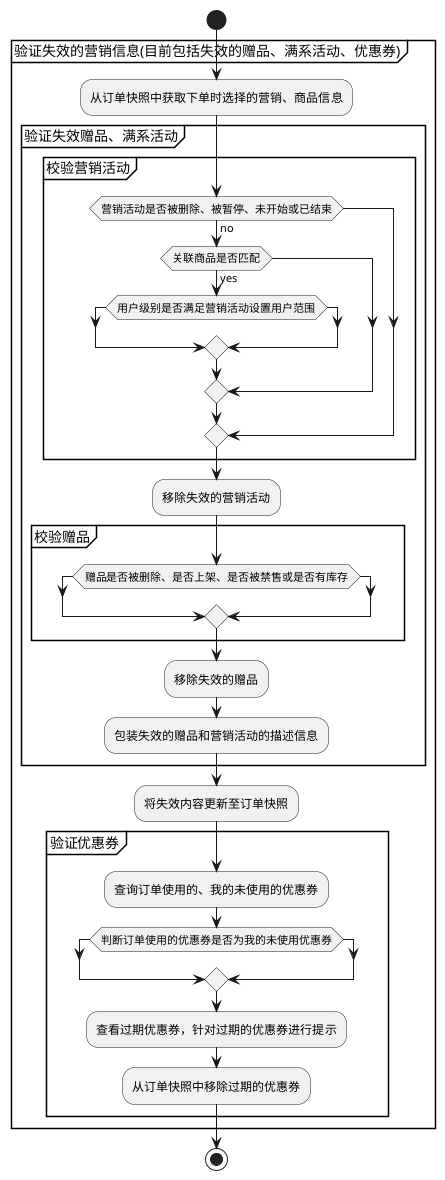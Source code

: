 @startuml
start
partition 验证失效的营销信息(目前包括失效的赠品、满系活动、优惠券) {
    :﻿从订单快照中获取下单时选择的营销、商品信息;
    partition ﻿验证失效赠品、满系活动 {
         partition ﻿﻿校验营销活动 {
            if (﻿营销活动是否被删除、被暂停、未开始或已结束) then (no)
                if (﻿﻿关联商品是否匹配) then (yes)
                    if (﻿﻿用户级别是否满足营销活动设置用户范围)
                    endif
                endif
            endif
        }
        :﻿移除失效的营销活动;
        partition ﻿校验赠品 {
            if(赠品是否被删除、是否上架、是否被禁售或是否有库存)
            endif
        }
        :﻿移除失效的赠品;
        :﻿包装失效的赠品和营销活动的描述信息;
    }
    :﻿将失效内容更新至订单快照;
    partition ﻿验证优惠券 {
        :﻿查询订单使用的、我的未使用的优惠券;
        if(﻿﻿判断订单使用的优惠券是否为我的未使用优惠券)
        endif
        :﻿﻿查看过期优惠券，针对过期的优惠券进行提示;
        :﻿﻿从订单快照中移除过期的优惠券;
    }
}
stop
@enduml
